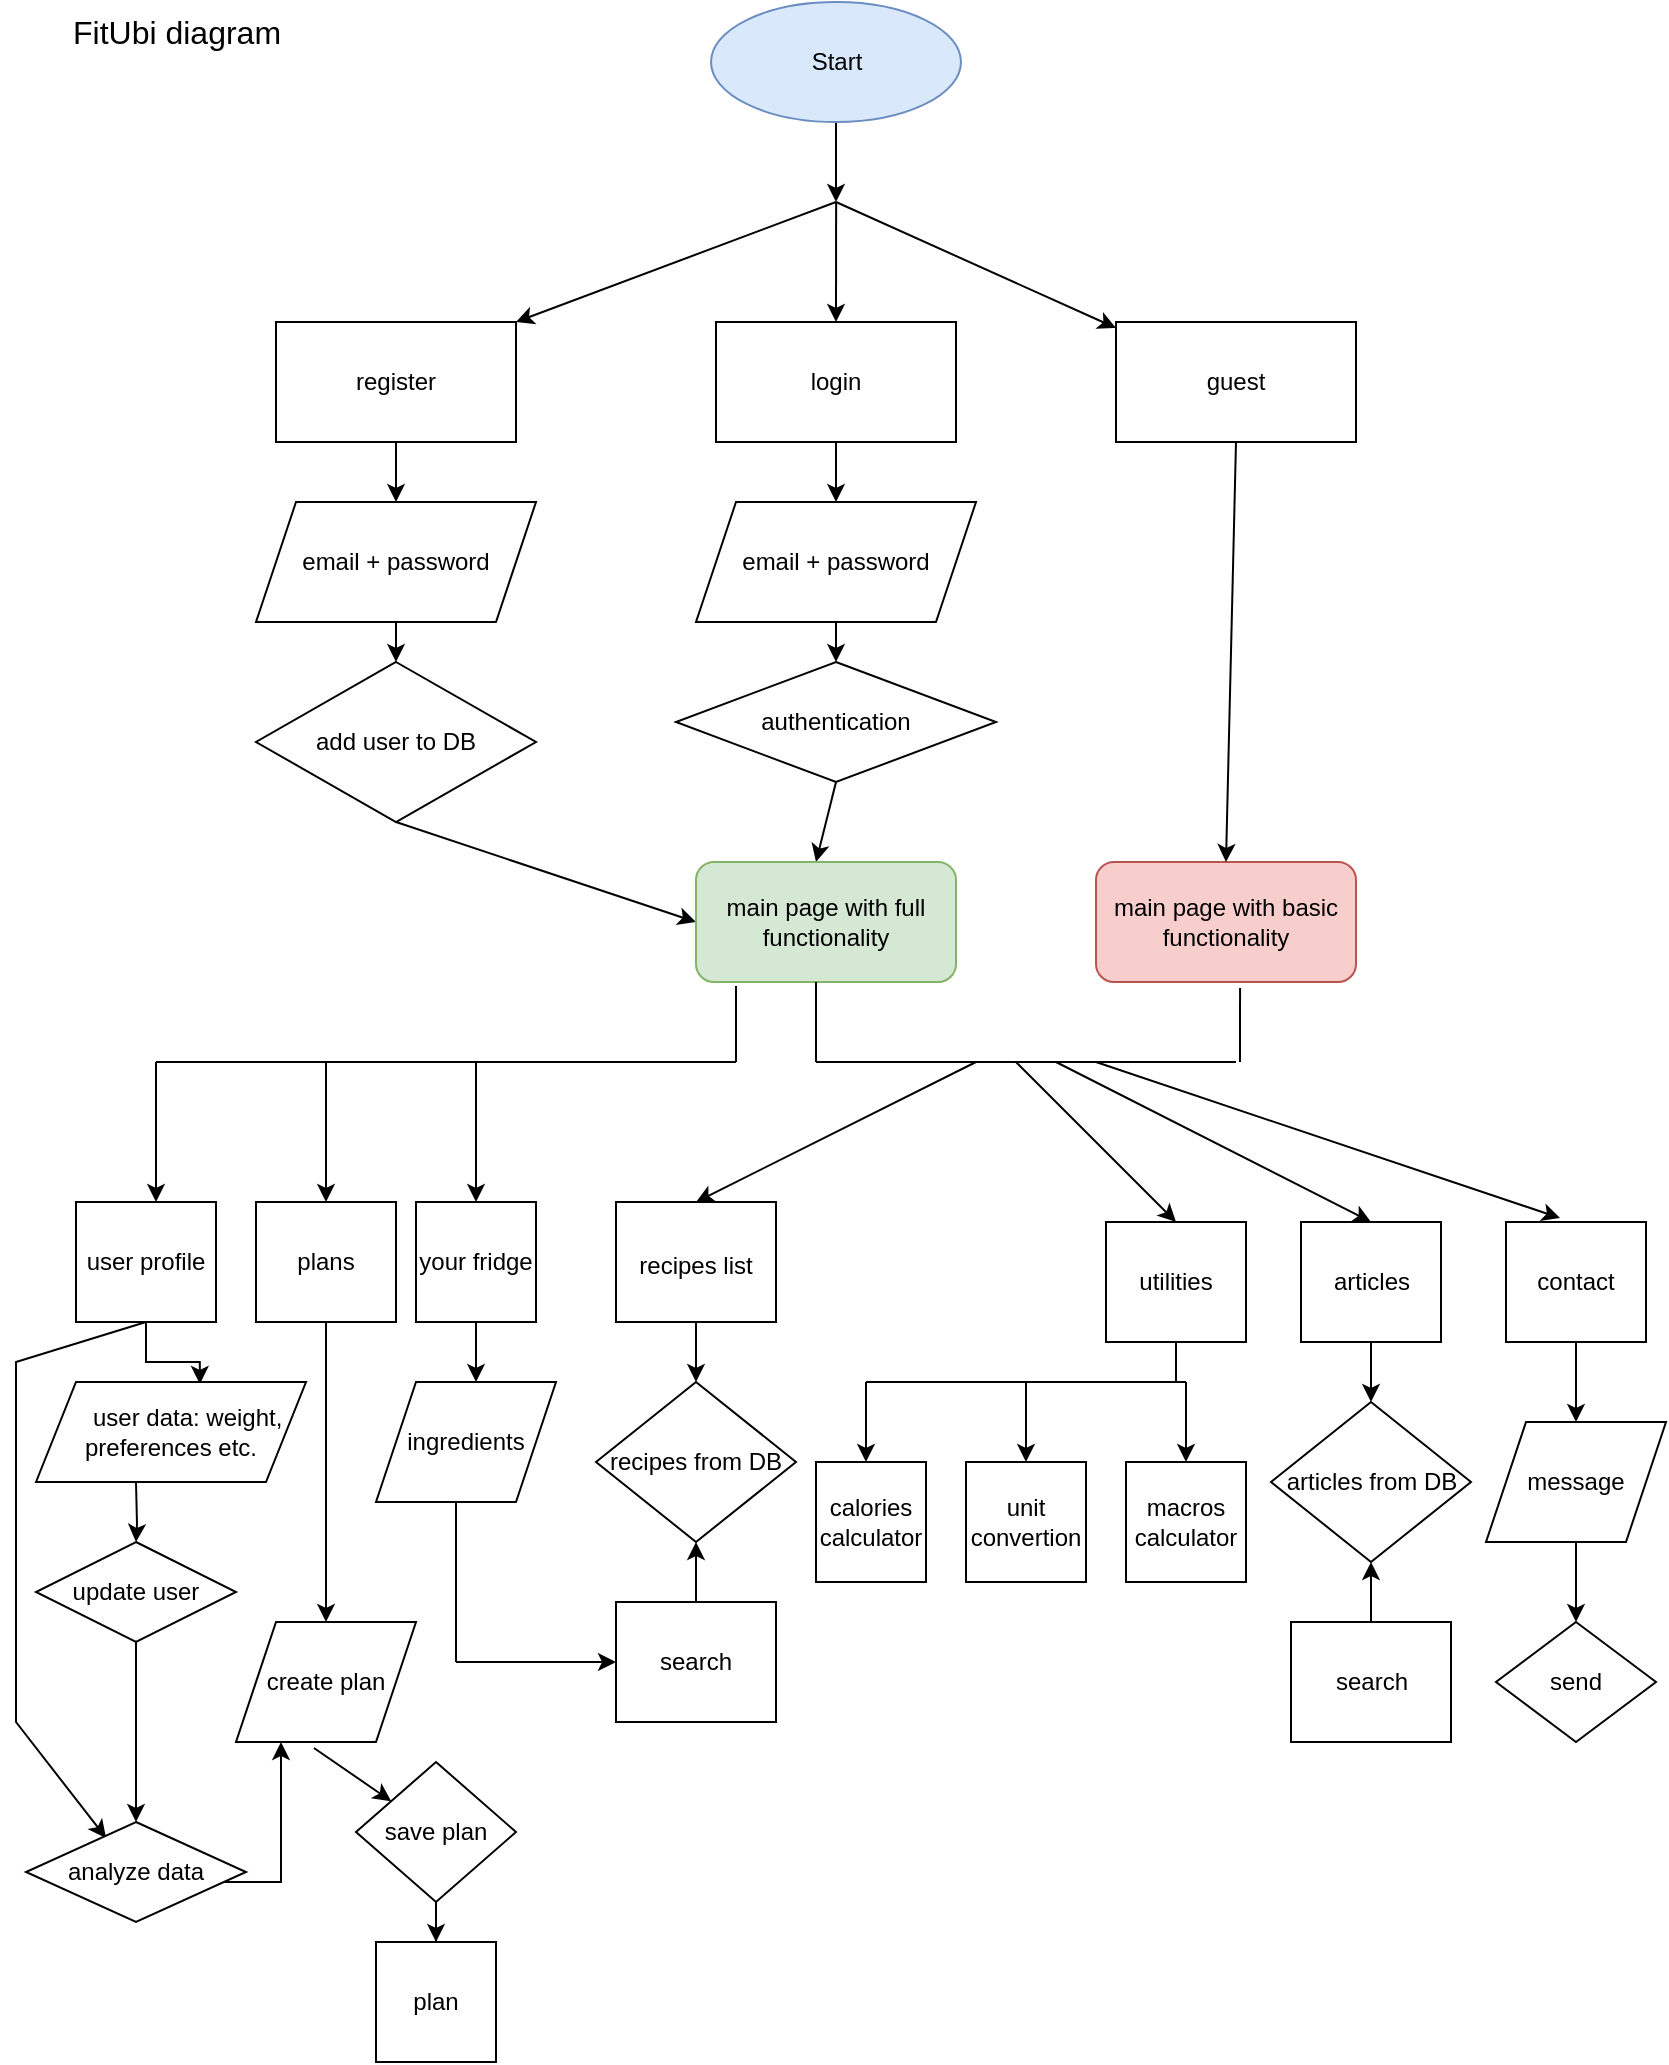 <mxfile version="20.2.2" type="github">
  <diagram id="XS049etqs_i6tBQPeMiG" name="Page-1">
    <mxGraphModel dx="1422" dy="701" grid="1" gridSize="10" guides="1" tooltips="1" connect="1" arrows="1" fold="1" page="1" pageScale="1" pageWidth="850" pageHeight="1100" math="0" shadow="0">
      <root>
        <mxCell id="0" />
        <mxCell id="1" parent="0" />
        <mxCell id="5VCuwM4RlZ9ypfuIw4vm-3" value="" style="edgeStyle=orthogonalEdgeStyle;rounded=0;orthogonalLoop=1;jettySize=auto;html=1;" parent="1" source="5VCuwM4RlZ9ypfuIw4vm-1" edge="1">
          <mxGeometry relative="1" as="geometry">
            <mxPoint x="420" y="130" as="targetPoint" />
          </mxGeometry>
        </mxCell>
        <mxCell id="5VCuwM4RlZ9ypfuIw4vm-1" value="Start" style="ellipse;whiteSpace=wrap;html=1;fillColor=#dae8fc;strokeColor=#6c8ebf;" parent="1" vertex="1">
          <mxGeometry x="357.5" y="30" width="125" height="60" as="geometry" />
        </mxCell>
        <mxCell id="5VCuwM4RlZ9ypfuIw4vm-8" value="register" style="rounded=0;whiteSpace=wrap;html=1;" parent="1" vertex="1">
          <mxGeometry x="140" y="190" width="120" height="60" as="geometry" />
        </mxCell>
        <mxCell id="jN0RjhoUUi78nciPhndG-1" style="edgeStyle=orthogonalEdgeStyle;rounded=0;orthogonalLoop=1;jettySize=auto;html=1;exitX=0.5;exitY=1;exitDx=0;exitDy=0;" parent="1" source="5VCuwM4RlZ9ypfuIw4vm-1" target="5VCuwM4RlZ9ypfuIw4vm-1" edge="1">
          <mxGeometry relative="1" as="geometry" />
        </mxCell>
        <mxCell id="jN0RjhoUUi78nciPhndG-2" value="login" style="rounded=0;whiteSpace=wrap;html=1;" parent="1" vertex="1">
          <mxGeometry x="360" y="190" width="120" height="60" as="geometry" />
        </mxCell>
        <mxCell id="jN0RjhoUUi78nciPhndG-3" value="guest" style="rounded=0;whiteSpace=wrap;html=1;" parent="1" vertex="1">
          <mxGeometry x="560" y="190" width="120" height="60" as="geometry" />
        </mxCell>
        <mxCell id="jN0RjhoUUi78nciPhndG-4" value="" style="endArrow=classic;html=1;rounded=0;entryX=1;entryY=0;entryDx=0;entryDy=0;" parent="1" target="5VCuwM4RlZ9ypfuIw4vm-8" edge="1">
          <mxGeometry width="50" height="50" relative="1" as="geometry">
            <mxPoint x="420" y="130" as="sourcePoint" />
            <mxPoint x="450" y="230" as="targetPoint" />
          </mxGeometry>
        </mxCell>
        <mxCell id="jN0RjhoUUi78nciPhndG-5" value="" style="endArrow=classic;html=1;rounded=0;exitX=0.438;exitY=1;exitDx=0;exitDy=0;exitPerimeter=0;entryX=0.5;entryY=0;entryDx=0;entryDy=0;" parent="1" target="jN0RjhoUUi78nciPhndG-2" edge="1">
          <mxGeometry width="50" height="50" relative="1" as="geometry">
            <mxPoint x="420.06" y="130" as="sourcePoint" />
            <mxPoint x="450" y="230" as="targetPoint" />
          </mxGeometry>
        </mxCell>
        <mxCell id="jN0RjhoUUi78nciPhndG-6" value="" style="endArrow=classic;html=1;rounded=0;" parent="1" target="jN0RjhoUUi78nciPhndG-3" edge="1">
          <mxGeometry width="50" height="50" relative="1" as="geometry">
            <mxPoint x="420" y="130" as="sourcePoint" />
            <mxPoint x="450" y="230" as="targetPoint" />
          </mxGeometry>
        </mxCell>
        <mxCell id="jN0RjhoUUi78nciPhndG-7" value="" style="endArrow=classic;html=1;rounded=0;exitX=0.5;exitY=1;exitDx=0;exitDy=0;" parent="1" source="5VCuwM4RlZ9ypfuIw4vm-8" target="jN0RjhoUUi78nciPhndG-8" edge="1">
          <mxGeometry width="50" height="50" relative="1" as="geometry">
            <mxPoint x="400" y="280" as="sourcePoint" />
            <mxPoint x="200" y="270" as="targetPoint" />
          </mxGeometry>
        </mxCell>
        <mxCell id="jN0RjhoUUi78nciPhndG-8" value="email + password" style="shape=parallelogram;perimeter=parallelogramPerimeter;whiteSpace=wrap;html=1;fixedSize=1;" parent="1" vertex="1">
          <mxGeometry x="130" y="280" width="140" height="60" as="geometry" />
        </mxCell>
        <mxCell id="jN0RjhoUUi78nciPhndG-9" value="" style="endArrow=classic;html=1;rounded=0;exitX=0.5;exitY=1;exitDx=0;exitDy=0;" parent="1" source="jN0RjhoUUi78nciPhndG-8" edge="1">
          <mxGeometry width="50" height="50" relative="1" as="geometry">
            <mxPoint x="400" y="280" as="sourcePoint" />
            <mxPoint x="200" y="360" as="targetPoint" />
          </mxGeometry>
        </mxCell>
        <mxCell id="jN0RjhoUUi78nciPhndG-11" value="add user to DB" style="rhombus;whiteSpace=wrap;html=1;" parent="1" vertex="1">
          <mxGeometry x="130" y="360" width="140" height="80" as="geometry" />
        </mxCell>
        <mxCell id="jN0RjhoUUi78nciPhndG-12" value="" style="endArrow=classic;html=1;rounded=0;exitX=0.5;exitY=1;exitDx=0;exitDy=0;entryX=0;entryY=0.5;entryDx=0;entryDy=0;" parent="1" source="jN0RjhoUUi78nciPhndG-11" target="jN0RjhoUUi78nciPhndG-19" edge="1">
          <mxGeometry width="50" height="50" relative="1" as="geometry">
            <mxPoint x="400" y="280" as="sourcePoint" />
            <mxPoint x="320" y="460" as="targetPoint" />
          </mxGeometry>
        </mxCell>
        <mxCell id="jN0RjhoUUi78nciPhndG-13" value="email + password" style="shape=parallelogram;perimeter=parallelogramPerimeter;whiteSpace=wrap;html=1;fixedSize=1;" parent="1" vertex="1">
          <mxGeometry x="350" y="280" width="140" height="60" as="geometry" />
        </mxCell>
        <mxCell id="jN0RjhoUUi78nciPhndG-14" value="" style="endArrow=classic;html=1;rounded=0;entryX=0.5;entryY=0;entryDx=0;entryDy=0;exitX=0.5;exitY=1;exitDx=0;exitDy=0;" parent="1" source="jN0RjhoUUi78nciPhndG-2" target="jN0RjhoUUi78nciPhndG-13" edge="1">
          <mxGeometry width="50" height="50" relative="1" as="geometry">
            <mxPoint x="390" y="300" as="sourcePoint" />
            <mxPoint x="440" y="250" as="targetPoint" />
          </mxGeometry>
        </mxCell>
        <mxCell id="jN0RjhoUUi78nciPhndG-15" value="authentication" style="rhombus;whiteSpace=wrap;html=1;" parent="1" vertex="1">
          <mxGeometry x="340" y="360" width="160" height="60" as="geometry" />
        </mxCell>
        <mxCell id="jN0RjhoUUi78nciPhndG-16" value="" style="endArrow=classic;html=1;rounded=0;exitX=0.5;exitY=1;exitDx=0;exitDy=0;entryX=0.5;entryY=0;entryDx=0;entryDy=0;" parent="1" source="jN0RjhoUUi78nciPhndG-13" target="jN0RjhoUUi78nciPhndG-15" edge="1">
          <mxGeometry width="50" height="50" relative="1" as="geometry">
            <mxPoint x="390" y="390" as="sourcePoint" />
            <mxPoint x="440" y="340" as="targetPoint" />
          </mxGeometry>
        </mxCell>
        <mxCell id="jN0RjhoUUi78nciPhndG-17" value="" style="endArrow=classic;html=1;rounded=0;exitX=0.5;exitY=1;exitDx=0;exitDy=0;" parent="1" source="jN0RjhoUUi78nciPhndG-15" edge="1">
          <mxGeometry width="50" height="50" relative="1" as="geometry">
            <mxPoint x="390" y="470" as="sourcePoint" />
            <mxPoint x="410" y="460" as="targetPoint" />
          </mxGeometry>
        </mxCell>
        <mxCell id="jN0RjhoUUi78nciPhndG-19" value="main page with full functionality" style="rounded=1;whiteSpace=wrap;html=1;fillColor=#d5e8d4;strokeColor=#82b366;" parent="1" vertex="1">
          <mxGeometry x="350" y="460" width="130" height="60" as="geometry" />
        </mxCell>
        <mxCell id="jN0RjhoUUi78nciPhndG-20" value="main page with basic functionality" style="rounded=1;whiteSpace=wrap;html=1;fillColor=#f8cecc;strokeColor=#b85450;" parent="1" vertex="1">
          <mxGeometry x="550" y="460" width="130" height="60" as="geometry" />
        </mxCell>
        <mxCell id="jN0RjhoUUi78nciPhndG-21" value="" style="endArrow=classic;html=1;rounded=0;exitX=0.5;exitY=1;exitDx=0;exitDy=0;entryX=0.5;entryY=0;entryDx=0;entryDy=0;" parent="1" source="jN0RjhoUUi78nciPhndG-3" target="jN0RjhoUUi78nciPhndG-20" edge="1">
          <mxGeometry width="50" height="50" relative="1" as="geometry">
            <mxPoint x="400" y="370" as="sourcePoint" />
            <mxPoint x="450" y="320" as="targetPoint" />
          </mxGeometry>
        </mxCell>
        <mxCell id="jN0RjhoUUi78nciPhndG-22" value="" style="endArrow=none;html=1;rounded=0;" parent="1" edge="1">
          <mxGeometry width="50" height="50" relative="1" as="geometry">
            <mxPoint x="410" y="560" as="sourcePoint" />
            <mxPoint x="410" y="520" as="targetPoint" />
          </mxGeometry>
        </mxCell>
        <mxCell id="jN0RjhoUUi78nciPhndG-23" value="" style="endArrow=none;html=1;rounded=0;entryX=0.554;entryY=1.05;entryDx=0;entryDy=0;entryPerimeter=0;" parent="1" target="jN0RjhoUUi78nciPhndG-20" edge="1">
          <mxGeometry width="50" height="50" relative="1" as="geometry">
            <mxPoint x="622" y="560" as="sourcePoint" />
            <mxPoint x="640" y="520" as="targetPoint" />
          </mxGeometry>
        </mxCell>
        <mxCell id="jN0RjhoUUi78nciPhndG-24" value="" style="endArrow=none;html=1;rounded=0;" parent="1" edge="1">
          <mxGeometry width="50" height="50" relative="1" as="geometry">
            <mxPoint x="410" y="560" as="sourcePoint" />
            <mxPoint x="620" y="560" as="targetPoint" />
            <Array as="points">
              <mxPoint x="510" y="560" />
            </Array>
          </mxGeometry>
        </mxCell>
        <mxCell id="jN0RjhoUUi78nciPhndG-25" value="&lt;font style=&quot;font-size: 16px;&quot;&gt;FitUbi diagram&lt;/font&gt;" style="text;html=1;align=center;verticalAlign=middle;resizable=0;points=[];autosize=1;strokeColor=none;fillColor=none;" parent="1" vertex="1">
          <mxGeometry x="25" y="30" width="130" height="30" as="geometry" />
        </mxCell>
        <mxCell id="jN0RjhoUUi78nciPhndG-27" value="&lt;font style=&quot;font-size: 12px;&quot;&gt;recipes list&lt;br&gt;&lt;/font&gt;" style="rounded=0;whiteSpace=wrap;html=1;fontSize=16;" parent="1" vertex="1">
          <mxGeometry x="310" y="630" width="80" height="60" as="geometry" />
        </mxCell>
        <mxCell id="jN0RjhoUUi78nciPhndG-28" value="contact" style="rounded=0;whiteSpace=wrap;html=1;fontSize=12;" parent="1" vertex="1">
          <mxGeometry x="755" y="640" width="70" height="60" as="geometry" />
        </mxCell>
        <mxCell id="jN0RjhoUUi78nciPhndG-29" value="utilities" style="rounded=0;whiteSpace=wrap;html=1;fontSize=12;" parent="1" vertex="1">
          <mxGeometry x="555" y="640" width="70" height="60" as="geometry" />
        </mxCell>
        <mxCell id="jN0RjhoUUi78nciPhndG-32" value="" style="edgeStyle=orthogonalEdgeStyle;rounded=0;orthogonalLoop=1;jettySize=auto;html=1;fontSize=12;entryX=0.5;entryY=1;entryDx=0;entryDy=0;" parent="1" source="jN0RjhoUUi78nciPhndG-30" target="jN0RjhoUUi78nciPhndG-43" edge="1">
          <mxGeometry relative="1" as="geometry">
            <mxPoint x="350" y="790" as="targetPoint" />
          </mxGeometry>
        </mxCell>
        <mxCell id="jN0RjhoUUi78nciPhndG-30" value="search" style="rounded=0;whiteSpace=wrap;html=1;fontSize=12;" parent="1" vertex="1">
          <mxGeometry x="310" y="830" width="80" height="60" as="geometry" />
        </mxCell>
        <mxCell id="jN0RjhoUUi78nciPhndG-33" value="" style="endArrow=classic;html=1;rounded=0;fontSize=12;entryX=0.5;entryY=0;entryDx=0;entryDy=0;" parent="1" target="jN0RjhoUUi78nciPhndG-27" edge="1">
          <mxGeometry width="50" height="50" relative="1" as="geometry">
            <mxPoint x="490" y="560" as="sourcePoint" />
            <mxPoint x="540" y="560" as="targetPoint" />
          </mxGeometry>
        </mxCell>
        <mxCell id="jN0RjhoUUi78nciPhndG-34" value="" style="endArrow=classic;html=1;rounded=0;fontSize=12;entryX=0.386;entryY=-0.033;entryDx=0;entryDy=0;entryPerimeter=0;" parent="1" target="jN0RjhoUUi78nciPhndG-28" edge="1">
          <mxGeometry width="50" height="50" relative="1" as="geometry">
            <mxPoint x="550" y="560" as="sourcePoint" />
            <mxPoint x="550" y="560" as="targetPoint" />
          </mxGeometry>
        </mxCell>
        <mxCell id="jN0RjhoUUi78nciPhndG-35" value="" style="endArrow=classic;html=1;rounded=0;fontSize=12;entryX=0.5;entryY=0;entryDx=0;entryDy=0;" parent="1" target="jN0RjhoUUi78nciPhndG-29" edge="1">
          <mxGeometry width="50" height="50" relative="1" as="geometry">
            <mxPoint x="510" y="560" as="sourcePoint" />
            <mxPoint x="510" y="590" as="targetPoint" />
          </mxGeometry>
        </mxCell>
        <mxCell id="jN0RjhoUUi78nciPhndG-37" value="articles" style="rounded=0;whiteSpace=wrap;html=1;fontSize=12;" parent="1" vertex="1">
          <mxGeometry x="652.5" y="640" width="70" height="60" as="geometry" />
        </mxCell>
        <mxCell id="jN0RjhoUUi78nciPhndG-38" value="" style="endArrow=classic;html=1;rounded=0;fontSize=12;entryX=0.5;entryY=0;entryDx=0;entryDy=0;" parent="1" target="jN0RjhoUUi78nciPhndG-37" edge="1">
          <mxGeometry width="50" height="50" relative="1" as="geometry">
            <mxPoint x="530" y="560" as="sourcePoint" />
            <mxPoint x="420" y="580" as="targetPoint" />
          </mxGeometry>
        </mxCell>
        <mxCell id="jN0RjhoUUi78nciPhndG-39" value="message" style="shape=parallelogram;perimeter=parallelogramPerimeter;whiteSpace=wrap;html=1;fixedSize=1;fontSize=12;" parent="1" vertex="1">
          <mxGeometry x="745" y="740" width="90" height="60" as="geometry" />
        </mxCell>
        <mxCell id="jN0RjhoUUi78nciPhndG-40" value="" style="endArrow=classic;html=1;rounded=0;fontSize=12;entryX=0.5;entryY=0;entryDx=0;entryDy=0;exitX=0.5;exitY=1;exitDx=0;exitDy=0;" parent="1" source="jN0RjhoUUi78nciPhndG-28" target="jN0RjhoUUi78nciPhndG-39" edge="1">
          <mxGeometry width="50" height="50" relative="1" as="geometry">
            <mxPoint x="705" y="760" as="sourcePoint" />
            <mxPoint x="755" y="710" as="targetPoint" />
          </mxGeometry>
        </mxCell>
        <mxCell id="jN0RjhoUUi78nciPhndG-41" value="" style="endArrow=classic;html=1;rounded=0;fontSize=12;exitX=0.5;exitY=1;exitDx=0;exitDy=0;" parent="1" source="jN0RjhoUUi78nciPhndG-39" edge="1">
          <mxGeometry width="50" height="50" relative="1" as="geometry">
            <mxPoint x="755" y="850" as="sourcePoint" />
            <mxPoint x="790" y="840" as="targetPoint" />
          </mxGeometry>
        </mxCell>
        <mxCell id="jN0RjhoUUi78nciPhndG-42" value="send" style="rhombus;whiteSpace=wrap;html=1;fontSize=12;" parent="1" vertex="1">
          <mxGeometry x="750" y="840" width="80" height="60" as="geometry" />
        </mxCell>
        <mxCell id="jN0RjhoUUi78nciPhndG-43" value="recipes from DB" style="rhombus;whiteSpace=wrap;html=1;fontSize=12;" parent="1" vertex="1">
          <mxGeometry x="300" y="720" width="100" height="80" as="geometry" />
        </mxCell>
        <mxCell id="jN0RjhoUUi78nciPhndG-44" value="" style="endArrow=classic;html=1;rounded=0;fontSize=12;exitX=0.5;exitY=1;exitDx=0;exitDy=0;entryX=0.5;entryY=0;entryDx=0;entryDy=0;" parent="1" source="jN0RjhoUUi78nciPhndG-27" target="jN0RjhoUUi78nciPhndG-43" edge="1">
          <mxGeometry width="50" height="50" relative="1" as="geometry">
            <mxPoint x="330" y="740" as="sourcePoint" />
            <mxPoint x="380" y="690" as="targetPoint" />
            <Array as="points" />
          </mxGeometry>
        </mxCell>
        <mxCell id="jN0RjhoUUi78nciPhndG-48" value="" style="edgeStyle=orthogonalEdgeStyle;rounded=0;orthogonalLoop=1;jettySize=auto;html=1;fontSize=12;entryX=0.5;entryY=1;entryDx=0;entryDy=0;" parent="1" source="jN0RjhoUUi78nciPhndG-49" target="jN0RjhoUUi78nciPhndG-50" edge="1">
          <mxGeometry relative="1" as="geometry">
            <mxPoint x="687.5" y="800" as="targetPoint" />
          </mxGeometry>
        </mxCell>
        <mxCell id="jN0RjhoUUi78nciPhndG-49" value="search" style="rounded=0;whiteSpace=wrap;html=1;fontSize=12;" parent="1" vertex="1">
          <mxGeometry x="647.5" y="840" width="80" height="60" as="geometry" />
        </mxCell>
        <mxCell id="jN0RjhoUUi78nciPhndG-50" value="articles from DB" style="rhombus;whiteSpace=wrap;html=1;fontSize=12;" parent="1" vertex="1">
          <mxGeometry x="637.5" y="730" width="100" height="80" as="geometry" />
        </mxCell>
        <mxCell id="jN0RjhoUUi78nciPhndG-51" value="" style="endArrow=classic;html=1;rounded=0;fontSize=12;exitX=0.5;exitY=1;exitDx=0;exitDy=0;entryX=0.5;entryY=0;entryDx=0;entryDy=0;" parent="1" source="jN0RjhoUUi78nciPhndG-37" target="jN0RjhoUUi78nciPhndG-50" edge="1">
          <mxGeometry width="50" height="50" relative="1" as="geometry">
            <mxPoint x="692.5" y="710" as="sourcePoint" />
            <mxPoint x="692.5" y="740" as="targetPoint" />
          </mxGeometry>
        </mxCell>
        <mxCell id="jN0RjhoUUi78nciPhndG-52" value="" style="endArrow=none;html=1;rounded=0;fontSize=12;entryX=0.5;entryY=1;entryDx=0;entryDy=0;" parent="1" target="jN0RjhoUUi78nciPhndG-29" edge="1">
          <mxGeometry width="50" height="50" relative="1" as="geometry">
            <mxPoint x="590" y="720" as="sourcePoint" />
            <mxPoint x="555" y="720" as="targetPoint" />
          </mxGeometry>
        </mxCell>
        <mxCell id="jN0RjhoUUi78nciPhndG-53" value="" style="endArrow=none;html=1;rounded=0;fontSize=12;" parent="1" edge="1">
          <mxGeometry width="50" height="50" relative="1" as="geometry">
            <mxPoint x="435" y="720" as="sourcePoint" />
            <mxPoint x="595" y="720" as="targetPoint" />
          </mxGeometry>
        </mxCell>
        <mxCell id="jN0RjhoUUi78nciPhndG-54" value="" style="endArrow=classic;html=1;rounded=0;fontSize=12;" parent="1" edge="1">
          <mxGeometry width="50" height="50" relative="1" as="geometry">
            <mxPoint x="515" y="720" as="sourcePoint" />
            <mxPoint x="515" y="760" as="targetPoint" />
          </mxGeometry>
        </mxCell>
        <mxCell id="jN0RjhoUUi78nciPhndG-55" value="" style="endArrow=classic;html=1;rounded=0;fontSize=12;" parent="1" edge="1">
          <mxGeometry width="50" height="50" relative="1" as="geometry">
            <mxPoint x="595" y="720" as="sourcePoint" />
            <mxPoint x="595" y="760" as="targetPoint" />
          </mxGeometry>
        </mxCell>
        <mxCell id="jN0RjhoUUi78nciPhndG-56" value="macros calculator" style="rounded=0;whiteSpace=wrap;html=1;fontSize=12;" parent="1" vertex="1">
          <mxGeometry x="565" y="760" width="60" height="60" as="geometry" />
        </mxCell>
        <mxCell id="jN0RjhoUUi78nciPhndG-57" value="unit convertion" style="rounded=0;whiteSpace=wrap;html=1;fontSize=12;" parent="1" vertex="1">
          <mxGeometry x="485" y="760" width="60" height="60" as="geometry" />
        </mxCell>
        <mxCell id="jN0RjhoUUi78nciPhndG-58" value="calories calculator" style="rounded=0;whiteSpace=wrap;html=1;fontSize=12;" parent="1" vertex="1">
          <mxGeometry x="410" y="760" width="55" height="60" as="geometry" />
        </mxCell>
        <mxCell id="jN0RjhoUUi78nciPhndG-59" value="" style="endArrow=classic;html=1;rounded=0;fontSize=12;" parent="1" edge="1">
          <mxGeometry width="50" height="50" relative="1" as="geometry">
            <mxPoint x="435" y="720" as="sourcePoint" />
            <mxPoint x="435" y="760" as="targetPoint" />
          </mxGeometry>
        </mxCell>
        <mxCell id="jN0RjhoUUi78nciPhndG-60" value="" style="endArrow=none;html=1;rounded=0;fontSize=12;" parent="1" edge="1">
          <mxGeometry width="50" height="50" relative="1" as="geometry">
            <mxPoint x="370" y="560" as="sourcePoint" />
            <mxPoint x="370" y="522" as="targetPoint" />
          </mxGeometry>
        </mxCell>
        <mxCell id="jN0RjhoUUi78nciPhndG-61" value="" style="endArrow=none;html=1;rounded=0;fontSize=12;" parent="1" edge="1">
          <mxGeometry width="50" height="50" relative="1" as="geometry">
            <mxPoint x="80" y="560" as="sourcePoint" />
            <mxPoint x="370" y="560" as="targetPoint" />
          </mxGeometry>
        </mxCell>
        <mxCell id="jN0RjhoUUi78nciPhndG-62" value="" style="endArrow=classic;html=1;rounded=0;fontSize=12;entryX=0.5;entryY=0;entryDx=0;entryDy=0;" parent="1" target="jN0RjhoUUi78nciPhndG-63" edge="1">
          <mxGeometry width="50" height="50" relative="1" as="geometry">
            <mxPoint x="240" y="560" as="sourcePoint" />
            <mxPoint x="80" y="630" as="targetPoint" />
          </mxGeometry>
        </mxCell>
        <mxCell id="jN0RjhoUUi78nciPhndG-63" value="your fridge" style="rounded=0;whiteSpace=wrap;html=1;fontSize=12;" parent="1" vertex="1">
          <mxGeometry x="210" y="630" width="60" height="60" as="geometry" />
        </mxCell>
        <mxCell id="jN0RjhoUUi78nciPhndG-64" value="" style="endArrow=classic;html=1;rounded=0;fontSize=12;exitX=0.5;exitY=1;exitDx=0;exitDy=0;" parent="1" source="jN0RjhoUUi78nciPhndG-63" edge="1">
          <mxGeometry width="50" height="50" relative="1" as="geometry">
            <mxPoint x="220" y="740" as="sourcePoint" />
            <mxPoint x="240" y="720" as="targetPoint" />
          </mxGeometry>
        </mxCell>
        <mxCell id="jN0RjhoUUi78nciPhndG-65" value="ingredients" style="shape=parallelogram;perimeter=parallelogramPerimeter;whiteSpace=wrap;html=1;fixedSize=1;fontSize=12;" parent="1" vertex="1">
          <mxGeometry x="190" y="720" width="90" height="60" as="geometry" />
        </mxCell>
        <mxCell id="jN0RjhoUUi78nciPhndG-66" value="" style="endArrow=none;html=1;rounded=0;fontSize=12;" parent="1" edge="1">
          <mxGeometry width="50" height="50" relative="1" as="geometry">
            <mxPoint x="230" y="860" as="sourcePoint" />
            <mxPoint x="230" y="780" as="targetPoint" />
          </mxGeometry>
        </mxCell>
        <mxCell id="jN0RjhoUUi78nciPhndG-67" value="" style="endArrow=classic;html=1;rounded=0;fontSize=12;entryX=0;entryY=0.5;entryDx=0;entryDy=0;" parent="1" target="jN0RjhoUUi78nciPhndG-30" edge="1">
          <mxGeometry width="50" height="50" relative="1" as="geometry">
            <mxPoint x="230" y="860" as="sourcePoint" />
            <mxPoint x="300" y="850" as="targetPoint" />
          </mxGeometry>
        </mxCell>
        <mxCell id="jN0RjhoUUi78nciPhndG-68" value="plans" style="rounded=0;whiteSpace=wrap;html=1;fontSize=12;" parent="1" vertex="1">
          <mxGeometry x="130" y="630" width="70" height="60" as="geometry" />
        </mxCell>
        <mxCell id="jN0RjhoUUi78nciPhndG-70" value="user profile" style="rounded=0;whiteSpace=wrap;html=1;fontSize=12;" parent="1" vertex="1">
          <mxGeometry x="40" y="630" width="70" height="60" as="geometry" />
        </mxCell>
        <mxCell id="jN0RjhoUUi78nciPhndG-71" value="" style="endArrow=classic;html=1;rounded=0;fontSize=12;" parent="1" edge="1">
          <mxGeometry width="50" height="50" relative="1" as="geometry">
            <mxPoint x="80" y="560" as="sourcePoint" />
            <mxPoint x="80" y="630" as="targetPoint" />
          </mxGeometry>
        </mxCell>
        <mxCell id="jN0RjhoUUi78nciPhndG-72" value="" style="endArrow=classic;html=1;rounded=0;fontSize=12;entryX=0.5;entryY=0;entryDx=0;entryDy=0;" parent="1" target="jN0RjhoUUi78nciPhndG-68" edge="1">
          <mxGeometry width="50" height="50" relative="1" as="geometry">
            <mxPoint x="165" y="560" as="sourcePoint" />
            <mxPoint x="180" y="570" as="targetPoint" />
          </mxGeometry>
        </mxCell>
        <mxCell id="jN0RjhoUUi78nciPhndG-73" value="" style="endArrow=classic;html=1;rounded=0;fontSize=12;exitX=0.5;exitY=1;exitDx=0;exitDy=0;" parent="1" source="jN0RjhoUUi78nciPhndG-68" edge="1">
          <mxGeometry width="50" height="50" relative="1" as="geometry">
            <mxPoint x="110" y="710" as="sourcePoint" />
            <mxPoint x="165" y="840" as="targetPoint" />
          </mxGeometry>
        </mxCell>
        <mxCell id="jN0RjhoUUi78nciPhndG-79" value="" style="edgeStyle=orthogonalEdgeStyle;rounded=0;orthogonalLoop=1;jettySize=auto;html=1;fontSize=12;" parent="1" target="jN0RjhoUUi78nciPhndG-78" edge="1">
          <mxGeometry relative="1" as="geometry">
            <mxPoint x="70" y="770" as="sourcePoint" />
          </mxGeometry>
        </mxCell>
        <mxCell id="jN0RjhoUUi78nciPhndG-84" style="edgeStyle=orthogonalEdgeStyle;rounded=0;orthogonalLoop=1;jettySize=auto;html=1;entryX=0.607;entryY=0.02;entryDx=0;entryDy=0;entryPerimeter=0;fontSize=12;" parent="1" source="jN0RjhoUUi78nciPhndG-70" target="jN0RjhoUUi78nciPhndG-75" edge="1">
          <mxGeometry relative="1" as="geometry" />
        </mxCell>
        <mxCell id="jN0RjhoUUi78nciPhndG-75" value="&amp;nbsp;&amp;nbsp;&amp;nbsp;&amp;nbsp; user data: weight, preferences etc." style="shape=parallelogram;perimeter=parallelogramPerimeter;whiteSpace=wrap;html=1;fixedSize=1;fontSize=12;" parent="1" vertex="1">
          <mxGeometry x="20" y="720" width="135" height="50" as="geometry" />
        </mxCell>
        <mxCell id="jN0RjhoUUi78nciPhndG-78" value="update user" style="rhombus;whiteSpace=wrap;html=1;fontSize=12;" parent="1" vertex="1">
          <mxGeometry x="20" y="800" width="100" height="50" as="geometry" />
        </mxCell>
        <mxCell id="jN0RjhoUUi78nciPhndG-90" value="" style="edgeStyle=orthogonalEdgeStyle;rounded=0;orthogonalLoop=1;jettySize=auto;html=1;fontSize=12;" parent="1" source="jN0RjhoUUi78nciPhndG-80" target="jN0RjhoUUi78nciPhndG-86" edge="1">
          <mxGeometry relative="1" as="geometry" />
        </mxCell>
        <mxCell id="jN0RjhoUUi78nciPhndG-80" value="save plan" style="rhombus;whiteSpace=wrap;html=1;fontSize=12;" parent="1" vertex="1">
          <mxGeometry x="180" y="910" width="80" height="70" as="geometry" />
        </mxCell>
        <mxCell id="jN0RjhoUUi78nciPhndG-81" value="create plan" style="shape=parallelogram;perimeter=parallelogramPerimeter;whiteSpace=wrap;html=1;fixedSize=1;fontSize=12;" parent="1" vertex="1">
          <mxGeometry x="120" y="840" width="90" height="60" as="geometry" />
        </mxCell>
        <mxCell id="jN0RjhoUUi78nciPhndG-82" value="" style="endArrow=classic;html=1;rounded=0;fontSize=12;exitX=0.433;exitY=1.05;exitDx=0;exitDy=0;exitPerimeter=0;" parent="1" source="jN0RjhoUUi78nciPhndG-81" target="jN0RjhoUUi78nciPhndG-80" edge="1">
          <mxGeometry width="50" height="50" relative="1" as="geometry">
            <mxPoint x="130" y="950" as="sourcePoint" />
            <mxPoint x="180" y="900" as="targetPoint" />
          </mxGeometry>
        </mxCell>
        <mxCell id="jN0RjhoUUi78nciPhndG-85" value="" style="endArrow=classic;html=1;rounded=0;fontSize=12;exitX=0.5;exitY=1;exitDx=0;exitDy=0;entryX=0.364;entryY=0.16;entryDx=0;entryDy=0;entryPerimeter=0;" parent="1" source="jN0RjhoUUi78nciPhndG-70" target="jN0RjhoUUi78nciPhndG-92" edge="1">
          <mxGeometry width="50" height="50" relative="1" as="geometry">
            <mxPoint x="60" y="1030" as="sourcePoint" />
            <mxPoint x="60" y="960" as="targetPoint" />
            <Array as="points">
              <mxPoint x="10" y="710" />
              <mxPoint x="10" y="890" />
            </Array>
          </mxGeometry>
        </mxCell>
        <mxCell id="jN0RjhoUUi78nciPhndG-86" value="plan" style="rounded=0;whiteSpace=wrap;html=1;fontSize=12;" parent="1" vertex="1">
          <mxGeometry x="190" y="1000" width="60" height="60" as="geometry" />
        </mxCell>
        <mxCell id="jN0RjhoUUi78nciPhndG-87" style="edgeStyle=orthogonalEdgeStyle;rounded=0;orthogonalLoop=1;jettySize=auto;html=1;exitX=0.5;exitY=1;exitDx=0;exitDy=0;fontSize=12;" parent="1" source="jN0RjhoUUi78nciPhndG-80" target="jN0RjhoUUi78nciPhndG-80" edge="1">
          <mxGeometry relative="1" as="geometry" />
        </mxCell>
        <mxCell id="jN0RjhoUUi78nciPhndG-91" value="" style="endArrow=classic;html=1;rounded=0;fontSize=12;exitX=0.5;exitY=1;exitDx=0;exitDy=0;entryX=0.5;entryY=0;entryDx=0;entryDy=0;" parent="1" source="jN0RjhoUUi78nciPhndG-78" target="jN0RjhoUUi78nciPhndG-92" edge="1">
          <mxGeometry width="50" height="50" relative="1" as="geometry">
            <mxPoint x="40" y="900" as="sourcePoint" />
            <mxPoint x="70" y="960" as="targetPoint" />
          </mxGeometry>
        </mxCell>
        <mxCell id="jN0RjhoUUi78nciPhndG-94" value="" style="edgeStyle=orthogonalEdgeStyle;rounded=0;orthogonalLoop=1;jettySize=auto;html=1;fontSize=12;entryX=0.25;entryY=1;entryDx=0;entryDy=0;" parent="1" source="jN0RjhoUUi78nciPhndG-92" target="jN0RjhoUUi78nciPhndG-81" edge="1">
          <mxGeometry relative="1" as="geometry">
            <mxPoint x="70" y="1010" as="targetPoint" />
            <Array as="points">
              <mxPoint x="143" y="970" />
            </Array>
          </mxGeometry>
        </mxCell>
        <mxCell id="jN0RjhoUUi78nciPhndG-92" value="analyze data" style="rhombus;whiteSpace=wrap;html=1;fontSize=12;" parent="1" vertex="1">
          <mxGeometry x="15" y="940" width="110" height="50" as="geometry" />
        </mxCell>
      </root>
    </mxGraphModel>
  </diagram>
</mxfile>
